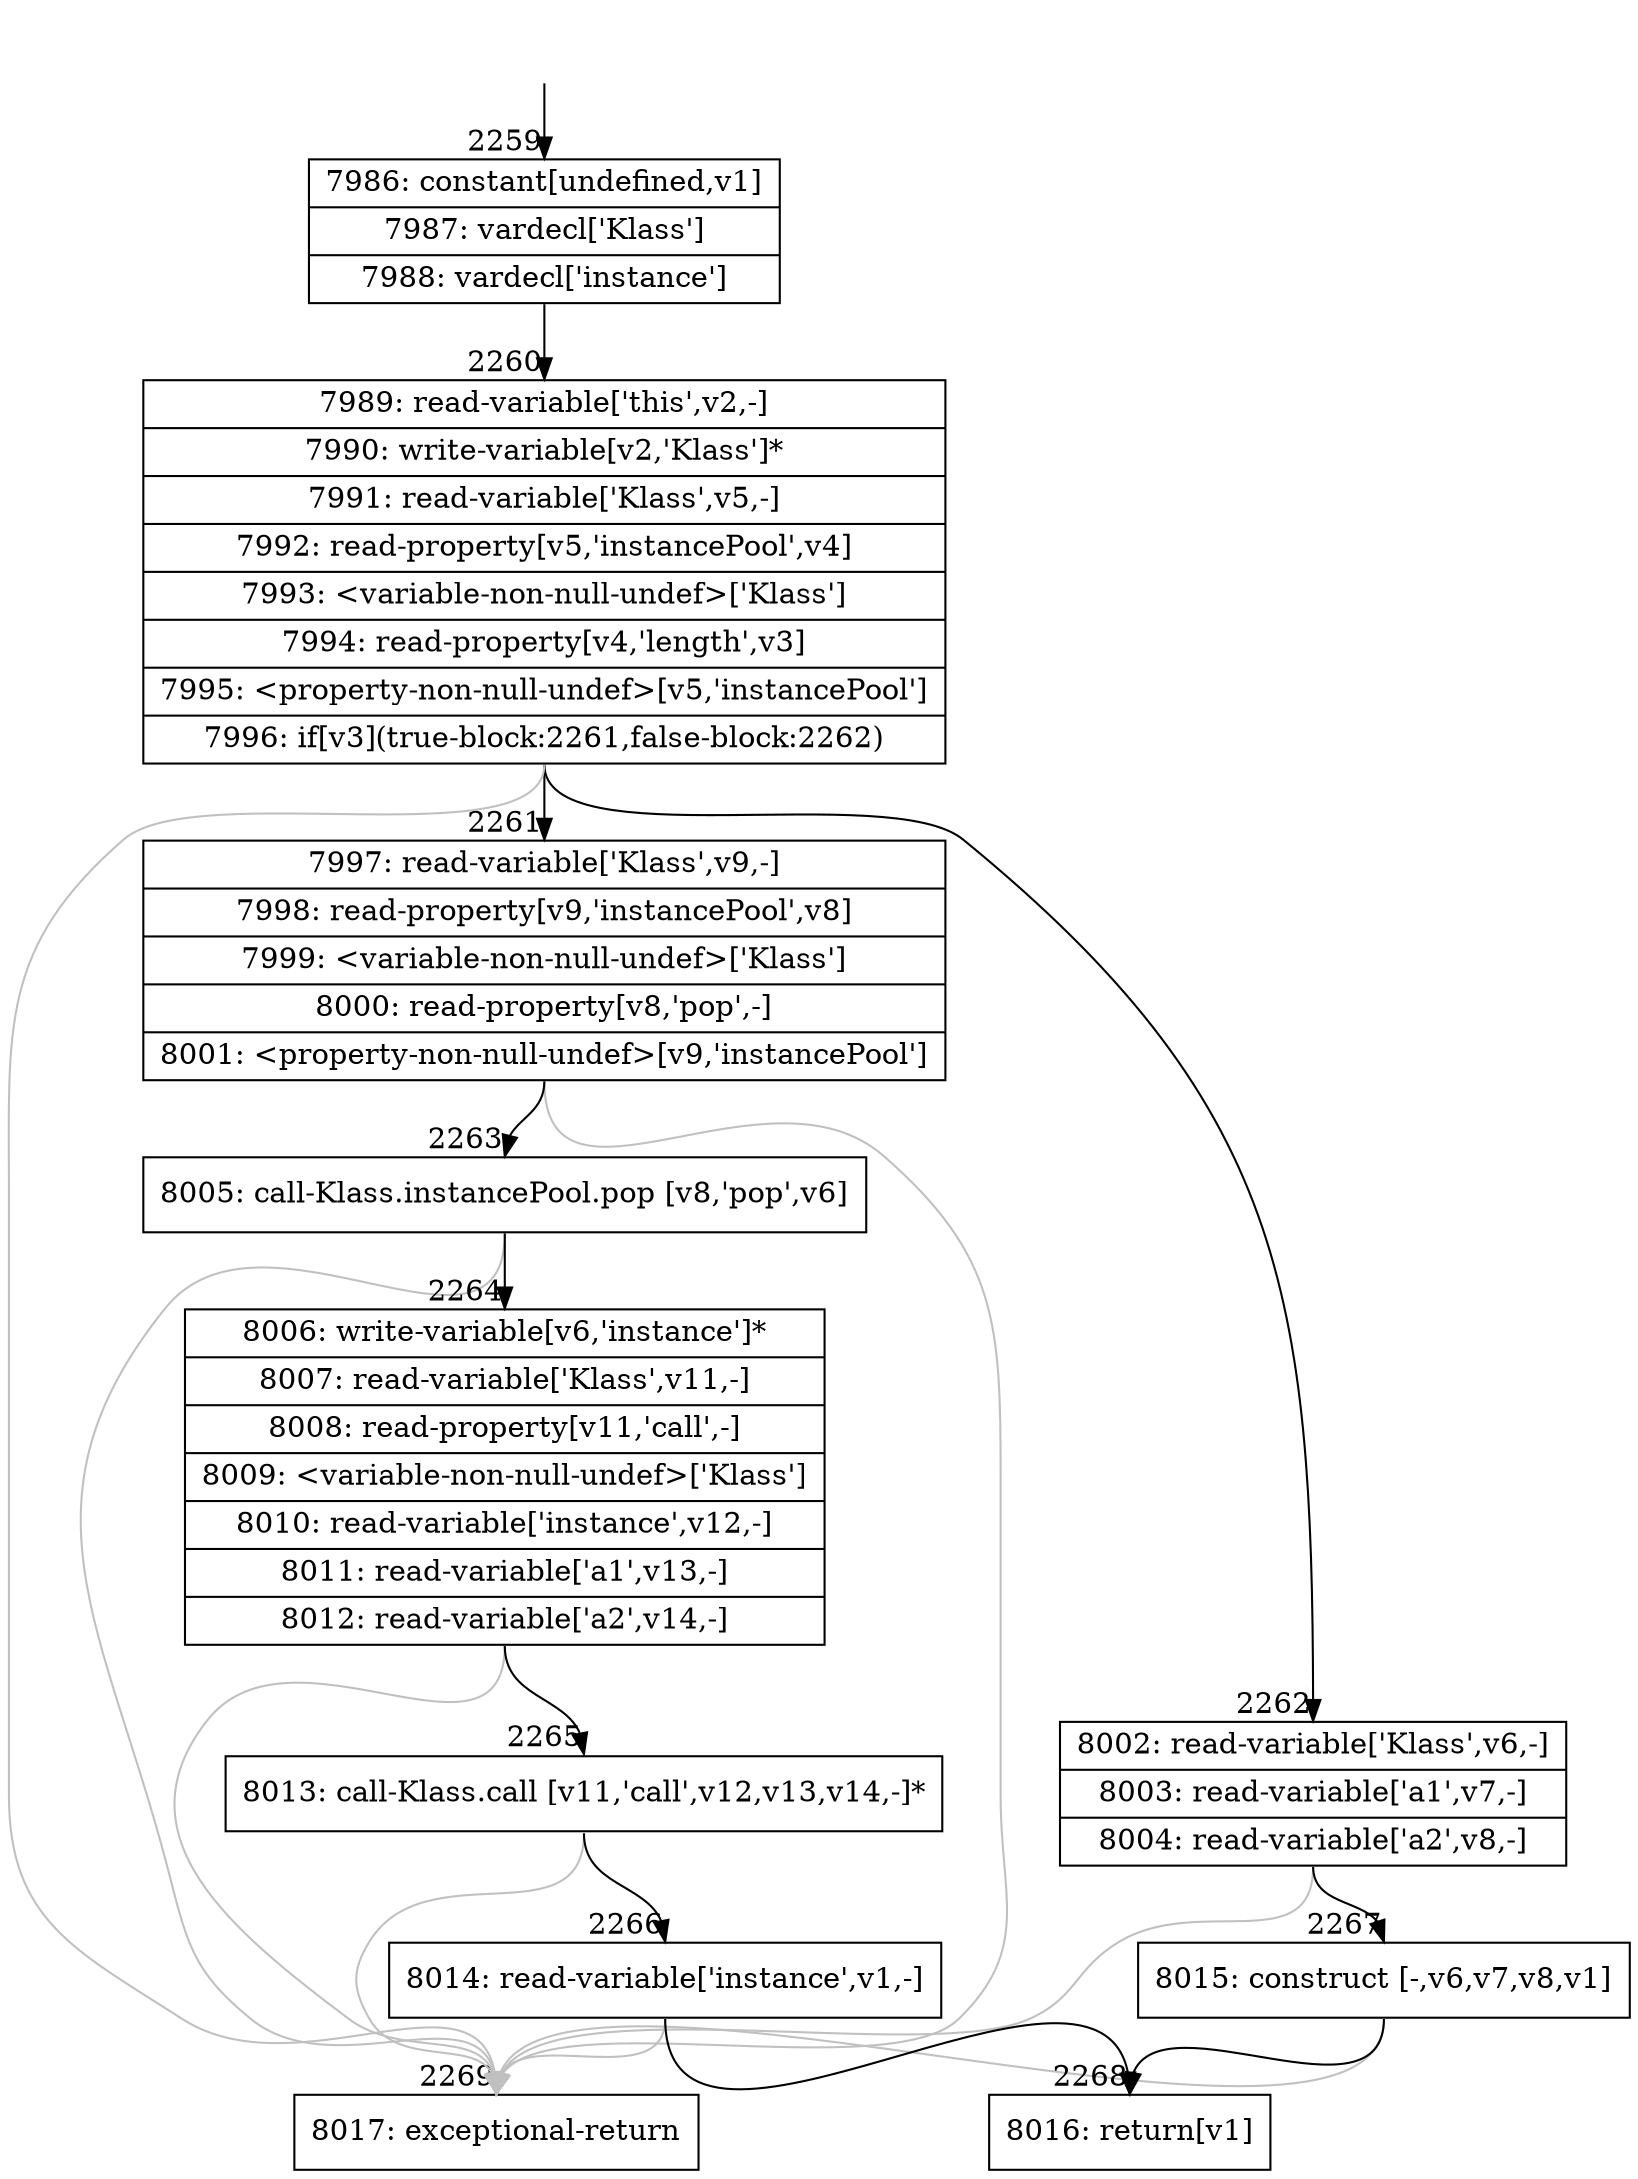 digraph {
rankdir="TD"
BB_entry163[shape=none,label=""];
BB_entry163 -> BB2259 [tailport=s, headport=n, headlabel="    2259"]
BB2259 [shape=record label="{7986: constant[undefined,v1]|7987: vardecl['Klass']|7988: vardecl['instance']}" ] 
BB2259 -> BB2260 [tailport=s, headport=n, headlabel="      2260"]
BB2260 [shape=record label="{7989: read-variable['this',v2,-]|7990: write-variable[v2,'Klass']*|7991: read-variable['Klass',v5,-]|7992: read-property[v5,'instancePool',v4]|7993: \<variable-non-null-undef\>['Klass']|7994: read-property[v4,'length',v3]|7995: \<property-non-null-undef\>[v5,'instancePool']|7996: if[v3](true-block:2261,false-block:2262)}" ] 
BB2260 -> BB2261 [tailport=s, headport=n, headlabel="      2261"]
BB2260 -> BB2262 [tailport=s, headport=n, headlabel="      2262"]
BB2260 -> BB2269 [tailport=s, headport=n, color=gray, headlabel="      2269"]
BB2261 [shape=record label="{7997: read-variable['Klass',v9,-]|7998: read-property[v9,'instancePool',v8]|7999: \<variable-non-null-undef\>['Klass']|8000: read-property[v8,'pop',-]|8001: \<property-non-null-undef\>[v9,'instancePool']}" ] 
BB2261 -> BB2263 [tailport=s, headport=n, headlabel="      2263"]
BB2261 -> BB2269 [tailport=s, headport=n, color=gray]
BB2262 [shape=record label="{8002: read-variable['Klass',v6,-]|8003: read-variable['a1',v7,-]|8004: read-variable['a2',v8,-]}" ] 
BB2262 -> BB2267 [tailport=s, headport=n, headlabel="      2267"]
BB2262 -> BB2269 [tailport=s, headport=n, color=gray]
BB2263 [shape=record label="{8005: call-Klass.instancePool.pop [v8,'pop',v6]}" ] 
BB2263 -> BB2264 [tailport=s, headport=n, headlabel="      2264"]
BB2263 -> BB2269 [tailport=s, headport=n, color=gray]
BB2264 [shape=record label="{8006: write-variable[v6,'instance']*|8007: read-variable['Klass',v11,-]|8008: read-property[v11,'call',-]|8009: \<variable-non-null-undef\>['Klass']|8010: read-variable['instance',v12,-]|8011: read-variable['a1',v13,-]|8012: read-variable['a2',v14,-]}" ] 
BB2264 -> BB2265 [tailport=s, headport=n, headlabel="      2265"]
BB2264 -> BB2269 [tailport=s, headport=n, color=gray]
BB2265 [shape=record label="{8013: call-Klass.call [v11,'call',v12,v13,v14,-]*}" ] 
BB2265 -> BB2266 [tailport=s, headport=n, headlabel="      2266"]
BB2265 -> BB2269 [tailport=s, headport=n, color=gray]
BB2266 [shape=record label="{8014: read-variable['instance',v1,-]}" ] 
BB2266 -> BB2268 [tailport=s, headport=n, headlabel="      2268"]
BB2266 -> BB2269 [tailport=s, headport=n, color=gray]
BB2267 [shape=record label="{8015: construct [-,v6,v7,v8,v1]}" ] 
BB2267 -> BB2268 [tailport=s, headport=n]
BB2267 -> BB2269 [tailport=s, headport=n, color=gray]
BB2268 [shape=record label="{8016: return[v1]}" ] 
BB2269 [shape=record label="{8017: exceptional-return}" ] 
//#$~ 4249
}
